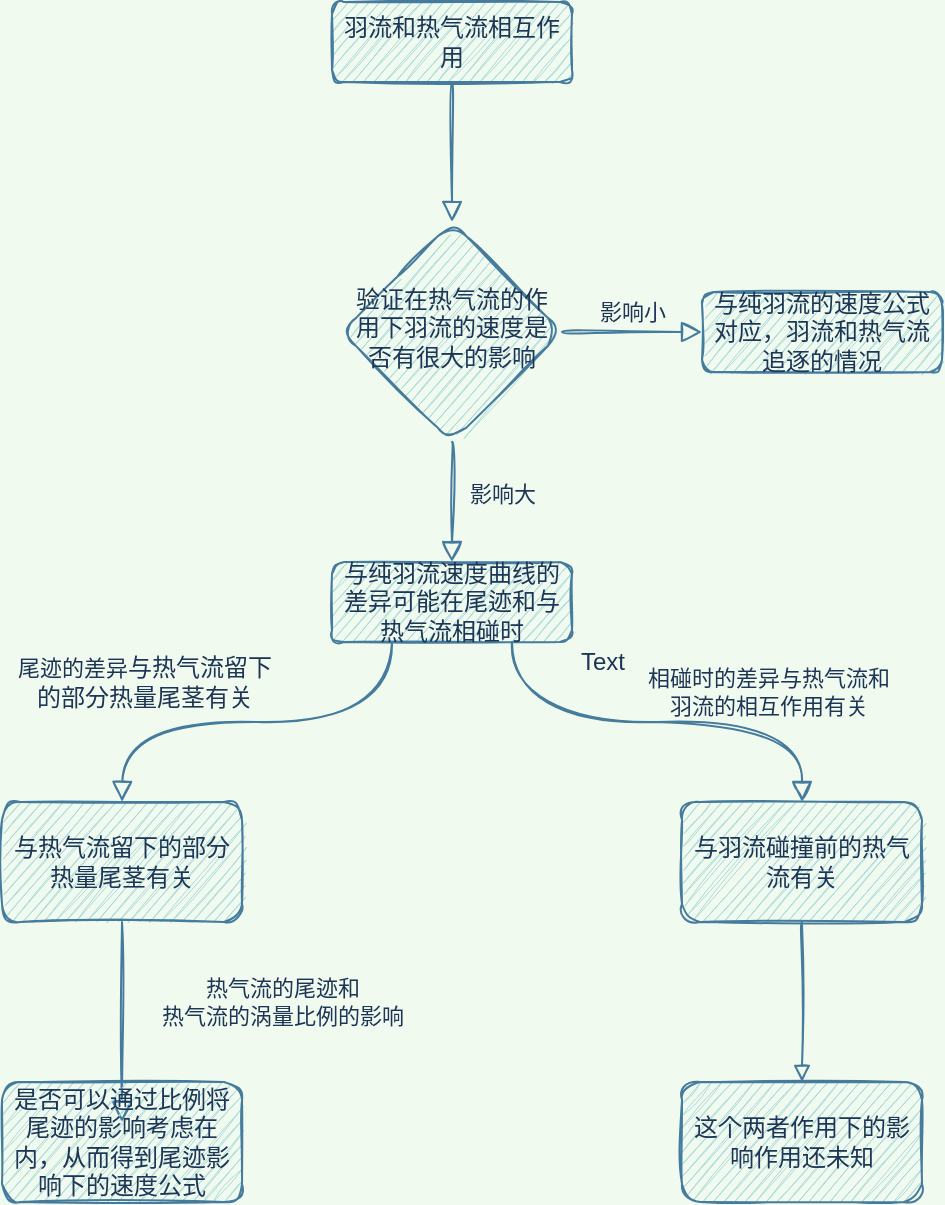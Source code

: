 <mxfile version="14.9.5" type="github" pages="2">
  <diagram id="C5RBs43oDa-KdzZeNtuy" name="Page-1">
    <mxGraphModel dx="1052" dy="595" grid="1" gridSize="10" guides="1" tooltips="1" connect="1" arrows="1" fold="1" page="1" pageScale="1" pageWidth="1169" pageHeight="1654" background="#F1FAEE" math="0" shadow="0">
      <root>
        <mxCell id="WIyWlLk6GJQsqaUBKTNV-0" />
        <mxCell id="WIyWlLk6GJQsqaUBKTNV-1" parent="WIyWlLk6GJQsqaUBKTNV-0" />
        <mxCell id="WIyWlLk6GJQsqaUBKTNV-2" value="" style="html=1;jettySize=auto;orthogonalLoop=1;fontSize=11;endArrow=block;endFill=0;endSize=8;strokeWidth=1;shadow=0;labelBackgroundColor=none;edgeStyle=orthogonalEdgeStyle;strokeColor=#457B9D;fontColor=#1D3557;sketch=1;curved=1;" parent="WIyWlLk6GJQsqaUBKTNV-1" source="WIyWlLk6GJQsqaUBKTNV-3" target="WIyWlLk6GJQsqaUBKTNV-6" edge="1">
          <mxGeometry relative="1" as="geometry" />
        </mxCell>
        <mxCell id="WIyWlLk6GJQsqaUBKTNV-3" value="&lt;font face=&quot;Times New Roman&quot;&gt;羽流和热气流相互作用&lt;/font&gt;" style="whiteSpace=wrap;html=1;fontSize=12;glass=0;strokeWidth=1;shadow=0;fillColor=#A8DADC;strokeColor=#457B9D;fontColor=#1D3557;rounded=1;sketch=1;" parent="WIyWlLk6GJQsqaUBKTNV-1" vertex="1">
          <mxGeometry x="395" y="70" width="120" height="40" as="geometry" />
        </mxCell>
        <mxCell id="WIyWlLk6GJQsqaUBKTNV-5" value="影响小" style="edgeStyle=orthogonalEdgeStyle;html=1;jettySize=auto;orthogonalLoop=1;fontSize=11;endArrow=block;endFill=0;endSize=8;strokeWidth=1;shadow=0;labelBackgroundColor=none;strokeColor=#457B9D;fontColor=#1D3557;sketch=1;curved=1;" parent="WIyWlLk6GJQsqaUBKTNV-1" source="WIyWlLk6GJQsqaUBKTNV-6" target="WIyWlLk6GJQsqaUBKTNV-7" edge="1">
          <mxGeometry y="10" relative="1" as="geometry">
            <mxPoint as="offset" />
          </mxGeometry>
        </mxCell>
        <mxCell id="WIyWlLk6GJQsqaUBKTNV-6" value="验证在热气流的作用下羽流的速度是否有很大的影响" style="rhombus;whiteSpace=wrap;html=1;shadow=0;fontFamily=Helvetica;fontSize=12;align=center;strokeWidth=1;spacing=6;spacingTop=-4;fillColor=#A8DADC;strokeColor=#457B9D;fontColor=#1D3557;rounded=1;sketch=1;" parent="WIyWlLk6GJQsqaUBKTNV-1" vertex="1">
          <mxGeometry x="400" y="180" width="110" height="110" as="geometry" />
        </mxCell>
        <mxCell id="WIyWlLk6GJQsqaUBKTNV-7" value="与纯羽流的速度公式对应，羽流和热气流追逐的情况" style="whiteSpace=wrap;html=1;fontSize=12;glass=0;strokeWidth=1;shadow=0;fillColor=#A8DADC;strokeColor=#457B9D;fontColor=#1D3557;rounded=1;sketch=1;" parent="WIyWlLk6GJQsqaUBKTNV-1" vertex="1">
          <mxGeometry x="580" y="215" width="120" height="40" as="geometry" />
        </mxCell>
        <mxCell id="WIyWlLk6GJQsqaUBKTNV-8" value="影响大" style="html=1;jettySize=auto;orthogonalLoop=1;fontSize=11;endArrow=block;endFill=0;endSize=8;strokeWidth=1;shadow=0;labelBackgroundColor=none;edgeStyle=orthogonalEdgeStyle;strokeColor=#457B9D;fontColor=#1D3557;sketch=1;curved=1;" parent="WIyWlLk6GJQsqaUBKTNV-1" source="WIyWlLk6GJQsqaUBKTNV-6" target="WIyWlLk6GJQsqaUBKTNV-11" edge="1">
          <mxGeometry x="-0.143" y="25" relative="1" as="geometry">
            <mxPoint as="offset" />
            <mxPoint x="455" y="430" as="sourcePoint" />
            <Array as="points">
              <mxPoint x="455" y="390" />
            </Array>
          </mxGeometry>
        </mxCell>
        <mxCell id="WIyWlLk6GJQsqaUBKTNV-11" value="与纯羽流速度曲线的差异可能在尾迹和与热气流相碰时" style="whiteSpace=wrap;html=1;fontSize=12;glass=0;strokeWidth=1;shadow=0;fillColor=#A8DADC;strokeColor=#457B9D;fontColor=#1D3557;rounded=1;sketch=1;" parent="WIyWlLk6GJQsqaUBKTNV-1" vertex="1">
          <mxGeometry x="395" y="350" width="120" height="40" as="geometry" />
        </mxCell>
        <mxCell id="imjWjZcPQevqlWEwWaZw-9" value="相碰时的差异与热气流和&lt;br&gt;羽流的相互作用有关" style="html=1;jettySize=auto;orthogonalLoop=1;fontSize=11;endArrow=block;endFill=0;endSize=8;strokeWidth=1;shadow=0;labelBackgroundColor=none;edgeStyle=orthogonalEdgeStyle;strokeColor=#457B9D;fontColor=#1D3557;sketch=1;exitX=0.75;exitY=1;exitDx=0;exitDy=0;curved=1;entryX=0.5;entryY=0;entryDx=0;entryDy=0;" parent="WIyWlLk6GJQsqaUBKTNV-1" source="WIyWlLk6GJQsqaUBKTNV-11" target="VcnlkV_oTQZqw5gRQqVt-0" edge="1">
          <mxGeometry x="0.489" y="15" relative="1" as="geometry">
            <mxPoint as="offset" />
            <mxPoint x="435" y="400" as="sourcePoint" />
            <mxPoint x="630" y="470" as="targetPoint" />
          </mxGeometry>
        </mxCell>
        <mxCell id="imjWjZcPQevqlWEwWaZw-10" value="尾迹的差异&lt;span style=&quot;font-size: 12px&quot;&gt;与热气流留下&lt;br&gt;的部分热量尾茎有关&lt;/span&gt;" style="html=1;jettySize=auto;orthogonalLoop=1;fontSize=11;endArrow=block;endFill=0;endSize=8;strokeWidth=1;shadow=0;labelBackgroundColor=none;edgeStyle=orthogonalEdgeStyle;strokeColor=#457B9D;fontColor=#1D3557;sketch=1;exitX=0.25;exitY=1;exitDx=0;exitDy=0;curved=1;" parent="WIyWlLk6GJQsqaUBKTNV-1" source="WIyWlLk6GJQsqaUBKTNV-11" edge="1">
          <mxGeometry x="0.535" y="-20" relative="1" as="geometry">
            <mxPoint as="offset" />
            <mxPoint x="495" y="400" as="sourcePoint" />
            <mxPoint x="290" y="470" as="targetPoint" />
          </mxGeometry>
        </mxCell>
        <mxCell id="imjWjZcPQevqlWEwWaZw-11" value="与热气流留下的部分热量尾茎有关" style="rounded=1;whiteSpace=wrap;html=1;sketch=1;fontColor=#1D3557;strokeColor=#457B9D;fillColor=#A8DADC;" parent="WIyWlLk6GJQsqaUBKTNV-1" vertex="1">
          <mxGeometry x="230" y="470" width="120" height="60" as="geometry" />
        </mxCell>
        <mxCell id="VcnlkV_oTQZqw5gRQqVt-4" value="" style="edgeStyle=orthogonalEdgeStyle;curved=1;sketch=1;orthogonalLoop=1;jettySize=auto;html=1;labelBackgroundColor=none;fontColor=#1D3557;endArrow=block;endFill=0;strokeColor=#457B9D;fillColor=#A8DADC;" parent="WIyWlLk6GJQsqaUBKTNV-1" source="VcnlkV_oTQZqw5gRQqVt-0" target="VcnlkV_oTQZqw5gRQqVt-3" edge="1">
          <mxGeometry relative="1" as="geometry" />
        </mxCell>
        <mxCell id="VcnlkV_oTQZqw5gRQqVt-0" value="与羽流碰撞前的热气流有关" style="rounded=1;whiteSpace=wrap;html=1;sketch=1;fontColor=#1D3557;strokeColor=#457B9D;fillColor=#A8DADC;" parent="WIyWlLk6GJQsqaUBKTNV-1" vertex="1">
          <mxGeometry x="570" y="470" width="120" height="60" as="geometry" />
        </mxCell>
        <mxCell id="VcnlkV_oTQZqw5gRQqVt-1" value="热气流的尾迹和&lt;br&gt;热气流的涡量比例的影响" style="html=1;jettySize=auto;orthogonalLoop=1;fontSize=11;endArrow=block;endFill=0;endSize=8;strokeWidth=1;shadow=0;labelBackgroundColor=none;edgeStyle=orthogonalEdgeStyle;strokeColor=#457B9D;fontColor=#1D3557;sketch=1;curved=1;" parent="WIyWlLk6GJQsqaUBKTNV-1" edge="1">
          <mxGeometry x="-0.2" y="80" relative="1" as="geometry">
            <mxPoint as="offset" />
            <mxPoint x="290" y="530" as="sourcePoint" />
            <mxPoint x="290" y="630" as="targetPoint" />
            <Array as="points">
              <mxPoint x="290" y="570" />
              <mxPoint x="290" y="570" />
            </Array>
          </mxGeometry>
        </mxCell>
        <mxCell id="VcnlkV_oTQZqw5gRQqVt-2" value="是否可以通过比例将尾迹的影响考虑在内，从而得到尾迹影响下的速度公式" style="rounded=1;whiteSpace=wrap;html=1;sketch=1;fontColor=#1D3557;strokeColor=#457B9D;fillColor=#A8DADC;" parent="WIyWlLk6GJQsqaUBKTNV-1" vertex="1">
          <mxGeometry x="230" y="610" width="120" height="60" as="geometry" />
        </mxCell>
        <mxCell id="VcnlkV_oTQZqw5gRQqVt-3" value="这个两者作用下的影响作用还未知" style="rounded=1;whiteSpace=wrap;html=1;fontColor=#1D3557;strokeColor=#457B9D;fillColor=#A8DADC;sketch=1;" parent="WIyWlLk6GJQsqaUBKTNV-1" vertex="1">
          <mxGeometry x="570" y="610" width="120" height="60" as="geometry" />
        </mxCell>
        <mxCell id="HiK6oCXMrI16a9MEEFzs-0" value="Text" style="text;html=1;align=center;verticalAlign=middle;resizable=0;points=[];autosize=1;strokeColor=none;fontColor=#1D3557;" vertex="1" parent="WIyWlLk6GJQsqaUBKTNV-1">
          <mxGeometry x="510" y="390" width="40" height="20" as="geometry" />
        </mxCell>
      </root>
    </mxGraphModel>
  </diagram>
  <diagram id="-VfU3PA-5Ooow9AQVcGZ" name="第 2 页">
    <mxGraphModel dx="1052" dy="595" grid="1" gridSize="10" guides="1" tooltips="1" connect="1" arrows="1" fold="1" page="1" pageScale="1" pageWidth="1654" pageHeight="1169" math="0" shadow="0">
      <root>
        <mxCell id="TWEdjQajlQbPpBjL3Qbx-0" />
        <mxCell id="TWEdjQajlQbPpBjL3Qbx-1" parent="TWEdjQajlQbPpBjL3Qbx-0" />
        <mxCell id="FGsNUzey4x6Smrw8-Mty-0" value="" style="rounded=0;whiteSpace=wrap;html=1;sketch=1;fontColor=#1D3557;strokeColor=#457B9D;fillColor=#A8DADC;" vertex="1" parent="TWEdjQajlQbPpBjL3Qbx-1">
          <mxGeometry x="70" y="10" width="980" height="580" as="geometry" />
        </mxCell>
      </root>
    </mxGraphModel>
  </diagram>
</mxfile>
